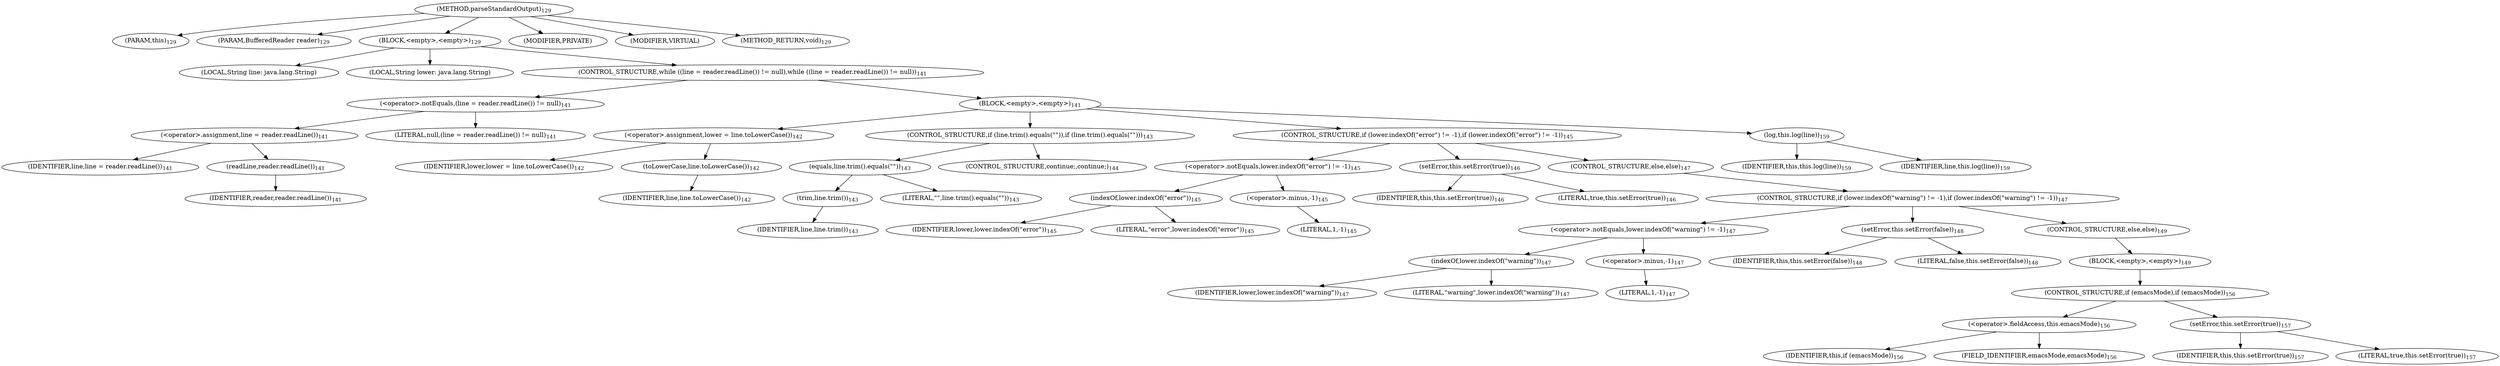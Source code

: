 digraph "parseStandardOutput" {  
"153" [label = <(METHOD,parseStandardOutput)<SUB>129</SUB>> ]
"13" [label = <(PARAM,this)<SUB>129</SUB>> ]
"154" [label = <(PARAM,BufferedReader reader)<SUB>129</SUB>> ]
"155" [label = <(BLOCK,&lt;empty&gt;,&lt;empty&gt;)<SUB>129</SUB>> ]
"156" [label = <(LOCAL,String line: java.lang.String)> ]
"157" [label = <(LOCAL,String lower: java.lang.String)> ]
"158" [label = <(CONTROL_STRUCTURE,while ((line = reader.readLine()) != null),while ((line = reader.readLine()) != null))<SUB>141</SUB>> ]
"159" [label = <(&lt;operator&gt;.notEquals,(line = reader.readLine()) != null)<SUB>141</SUB>> ]
"160" [label = <(&lt;operator&gt;.assignment,line = reader.readLine())<SUB>141</SUB>> ]
"161" [label = <(IDENTIFIER,line,line = reader.readLine())<SUB>141</SUB>> ]
"162" [label = <(readLine,reader.readLine())<SUB>141</SUB>> ]
"163" [label = <(IDENTIFIER,reader,reader.readLine())<SUB>141</SUB>> ]
"164" [label = <(LITERAL,null,(line = reader.readLine()) != null)<SUB>141</SUB>> ]
"165" [label = <(BLOCK,&lt;empty&gt;,&lt;empty&gt;)<SUB>141</SUB>> ]
"166" [label = <(&lt;operator&gt;.assignment,lower = line.toLowerCase())<SUB>142</SUB>> ]
"167" [label = <(IDENTIFIER,lower,lower = line.toLowerCase())<SUB>142</SUB>> ]
"168" [label = <(toLowerCase,line.toLowerCase())<SUB>142</SUB>> ]
"169" [label = <(IDENTIFIER,line,line.toLowerCase())<SUB>142</SUB>> ]
"170" [label = <(CONTROL_STRUCTURE,if (line.trim().equals(&quot;&quot;)),if (line.trim().equals(&quot;&quot;)))<SUB>143</SUB>> ]
"171" [label = <(equals,line.trim().equals(&quot;&quot;))<SUB>143</SUB>> ]
"172" [label = <(trim,line.trim())<SUB>143</SUB>> ]
"173" [label = <(IDENTIFIER,line,line.trim())<SUB>143</SUB>> ]
"174" [label = <(LITERAL,&quot;&quot;,line.trim().equals(&quot;&quot;))<SUB>143</SUB>> ]
"175" [label = <(CONTROL_STRUCTURE,continue;,continue;)<SUB>144</SUB>> ]
"176" [label = <(CONTROL_STRUCTURE,if (lower.indexOf(&quot;error&quot;) != -1),if (lower.indexOf(&quot;error&quot;) != -1))<SUB>145</SUB>> ]
"177" [label = <(&lt;operator&gt;.notEquals,lower.indexOf(&quot;error&quot;) != -1)<SUB>145</SUB>> ]
"178" [label = <(indexOf,lower.indexOf(&quot;error&quot;))<SUB>145</SUB>> ]
"179" [label = <(IDENTIFIER,lower,lower.indexOf(&quot;error&quot;))<SUB>145</SUB>> ]
"180" [label = <(LITERAL,&quot;error&quot;,lower.indexOf(&quot;error&quot;))<SUB>145</SUB>> ]
"181" [label = <(&lt;operator&gt;.minus,-1)<SUB>145</SUB>> ]
"182" [label = <(LITERAL,1,-1)<SUB>145</SUB>> ]
"183" [label = <(setError,this.setError(true))<SUB>146</SUB>> ]
"12" [label = <(IDENTIFIER,this,this.setError(true))<SUB>146</SUB>> ]
"184" [label = <(LITERAL,true,this.setError(true))<SUB>146</SUB>> ]
"185" [label = <(CONTROL_STRUCTURE,else,else)<SUB>147</SUB>> ]
"186" [label = <(CONTROL_STRUCTURE,if (lower.indexOf(&quot;warning&quot;) != -1),if (lower.indexOf(&quot;warning&quot;) != -1))<SUB>147</SUB>> ]
"187" [label = <(&lt;operator&gt;.notEquals,lower.indexOf(&quot;warning&quot;) != -1)<SUB>147</SUB>> ]
"188" [label = <(indexOf,lower.indexOf(&quot;warning&quot;))<SUB>147</SUB>> ]
"189" [label = <(IDENTIFIER,lower,lower.indexOf(&quot;warning&quot;))<SUB>147</SUB>> ]
"190" [label = <(LITERAL,&quot;warning&quot;,lower.indexOf(&quot;warning&quot;))<SUB>147</SUB>> ]
"191" [label = <(&lt;operator&gt;.minus,-1)<SUB>147</SUB>> ]
"192" [label = <(LITERAL,1,-1)<SUB>147</SUB>> ]
"193" [label = <(setError,this.setError(false))<SUB>148</SUB>> ]
"14" [label = <(IDENTIFIER,this,this.setError(false))<SUB>148</SUB>> ]
"194" [label = <(LITERAL,false,this.setError(false))<SUB>148</SUB>> ]
"195" [label = <(CONTROL_STRUCTURE,else,else)<SUB>149</SUB>> ]
"196" [label = <(BLOCK,&lt;empty&gt;,&lt;empty&gt;)<SUB>149</SUB>> ]
"197" [label = <(CONTROL_STRUCTURE,if (emacsMode),if (emacsMode))<SUB>156</SUB>> ]
"198" [label = <(&lt;operator&gt;.fieldAccess,this.emacsMode)<SUB>156</SUB>> ]
"199" [label = <(IDENTIFIER,this,if (emacsMode))<SUB>156</SUB>> ]
"200" [label = <(FIELD_IDENTIFIER,emacsMode,emacsMode)<SUB>156</SUB>> ]
"201" [label = <(setError,this.setError(true))<SUB>157</SUB>> ]
"15" [label = <(IDENTIFIER,this,this.setError(true))<SUB>157</SUB>> ]
"202" [label = <(LITERAL,true,this.setError(true))<SUB>157</SUB>> ]
"203" [label = <(log,this.log(line))<SUB>159</SUB>> ]
"16" [label = <(IDENTIFIER,this,this.log(line))<SUB>159</SUB>> ]
"204" [label = <(IDENTIFIER,line,this.log(line))<SUB>159</SUB>> ]
"205" [label = <(MODIFIER,PRIVATE)> ]
"206" [label = <(MODIFIER,VIRTUAL)> ]
"207" [label = <(METHOD_RETURN,void)<SUB>129</SUB>> ]
  "153" -> "13" 
  "153" -> "154" 
  "153" -> "155" 
  "153" -> "205" 
  "153" -> "206" 
  "153" -> "207" 
  "155" -> "156" 
  "155" -> "157" 
  "155" -> "158" 
  "158" -> "159" 
  "158" -> "165" 
  "159" -> "160" 
  "159" -> "164" 
  "160" -> "161" 
  "160" -> "162" 
  "162" -> "163" 
  "165" -> "166" 
  "165" -> "170" 
  "165" -> "176" 
  "165" -> "203" 
  "166" -> "167" 
  "166" -> "168" 
  "168" -> "169" 
  "170" -> "171" 
  "170" -> "175" 
  "171" -> "172" 
  "171" -> "174" 
  "172" -> "173" 
  "176" -> "177" 
  "176" -> "183" 
  "176" -> "185" 
  "177" -> "178" 
  "177" -> "181" 
  "178" -> "179" 
  "178" -> "180" 
  "181" -> "182" 
  "183" -> "12" 
  "183" -> "184" 
  "185" -> "186" 
  "186" -> "187" 
  "186" -> "193" 
  "186" -> "195" 
  "187" -> "188" 
  "187" -> "191" 
  "188" -> "189" 
  "188" -> "190" 
  "191" -> "192" 
  "193" -> "14" 
  "193" -> "194" 
  "195" -> "196" 
  "196" -> "197" 
  "197" -> "198" 
  "197" -> "201" 
  "198" -> "199" 
  "198" -> "200" 
  "201" -> "15" 
  "201" -> "202" 
  "203" -> "16" 
  "203" -> "204" 
}
